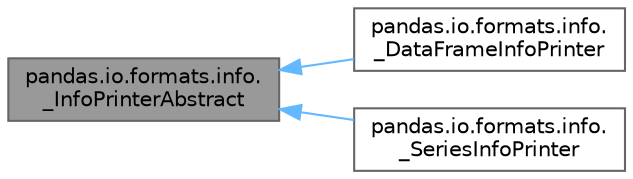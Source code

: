digraph "pandas.io.formats.info._InfoPrinterAbstract"
{
 // LATEX_PDF_SIZE
  bgcolor="transparent";
  edge [fontname=Helvetica,fontsize=10,labelfontname=Helvetica,labelfontsize=10];
  node [fontname=Helvetica,fontsize=10,shape=box,height=0.2,width=0.4];
  rankdir="LR";
  Node1 [id="Node000001",label="pandas.io.formats.info.\l_InfoPrinterAbstract",height=0.2,width=0.4,color="gray40", fillcolor="grey60", style="filled", fontcolor="black",tooltip=" "];
  Node1 -> Node2 [id="edge1_Node000001_Node000002",dir="back",color="steelblue1",style="solid",tooltip=" "];
  Node2 [id="Node000002",label="pandas.io.formats.info.\l_DataFrameInfoPrinter",height=0.2,width=0.4,color="gray40", fillcolor="white", style="filled",URL="$d0/d4c/classpandas_1_1io_1_1formats_1_1info_1_1__DataFrameInfoPrinter.html",tooltip=" "];
  Node1 -> Node3 [id="edge2_Node000001_Node000003",dir="back",color="steelblue1",style="solid",tooltip=" "];
  Node3 [id="Node000003",label="pandas.io.formats.info.\l_SeriesInfoPrinter",height=0.2,width=0.4,color="gray40", fillcolor="white", style="filled",URL="$db/d9b/classpandas_1_1io_1_1formats_1_1info_1_1__SeriesInfoPrinter.html",tooltip=" "];
}
